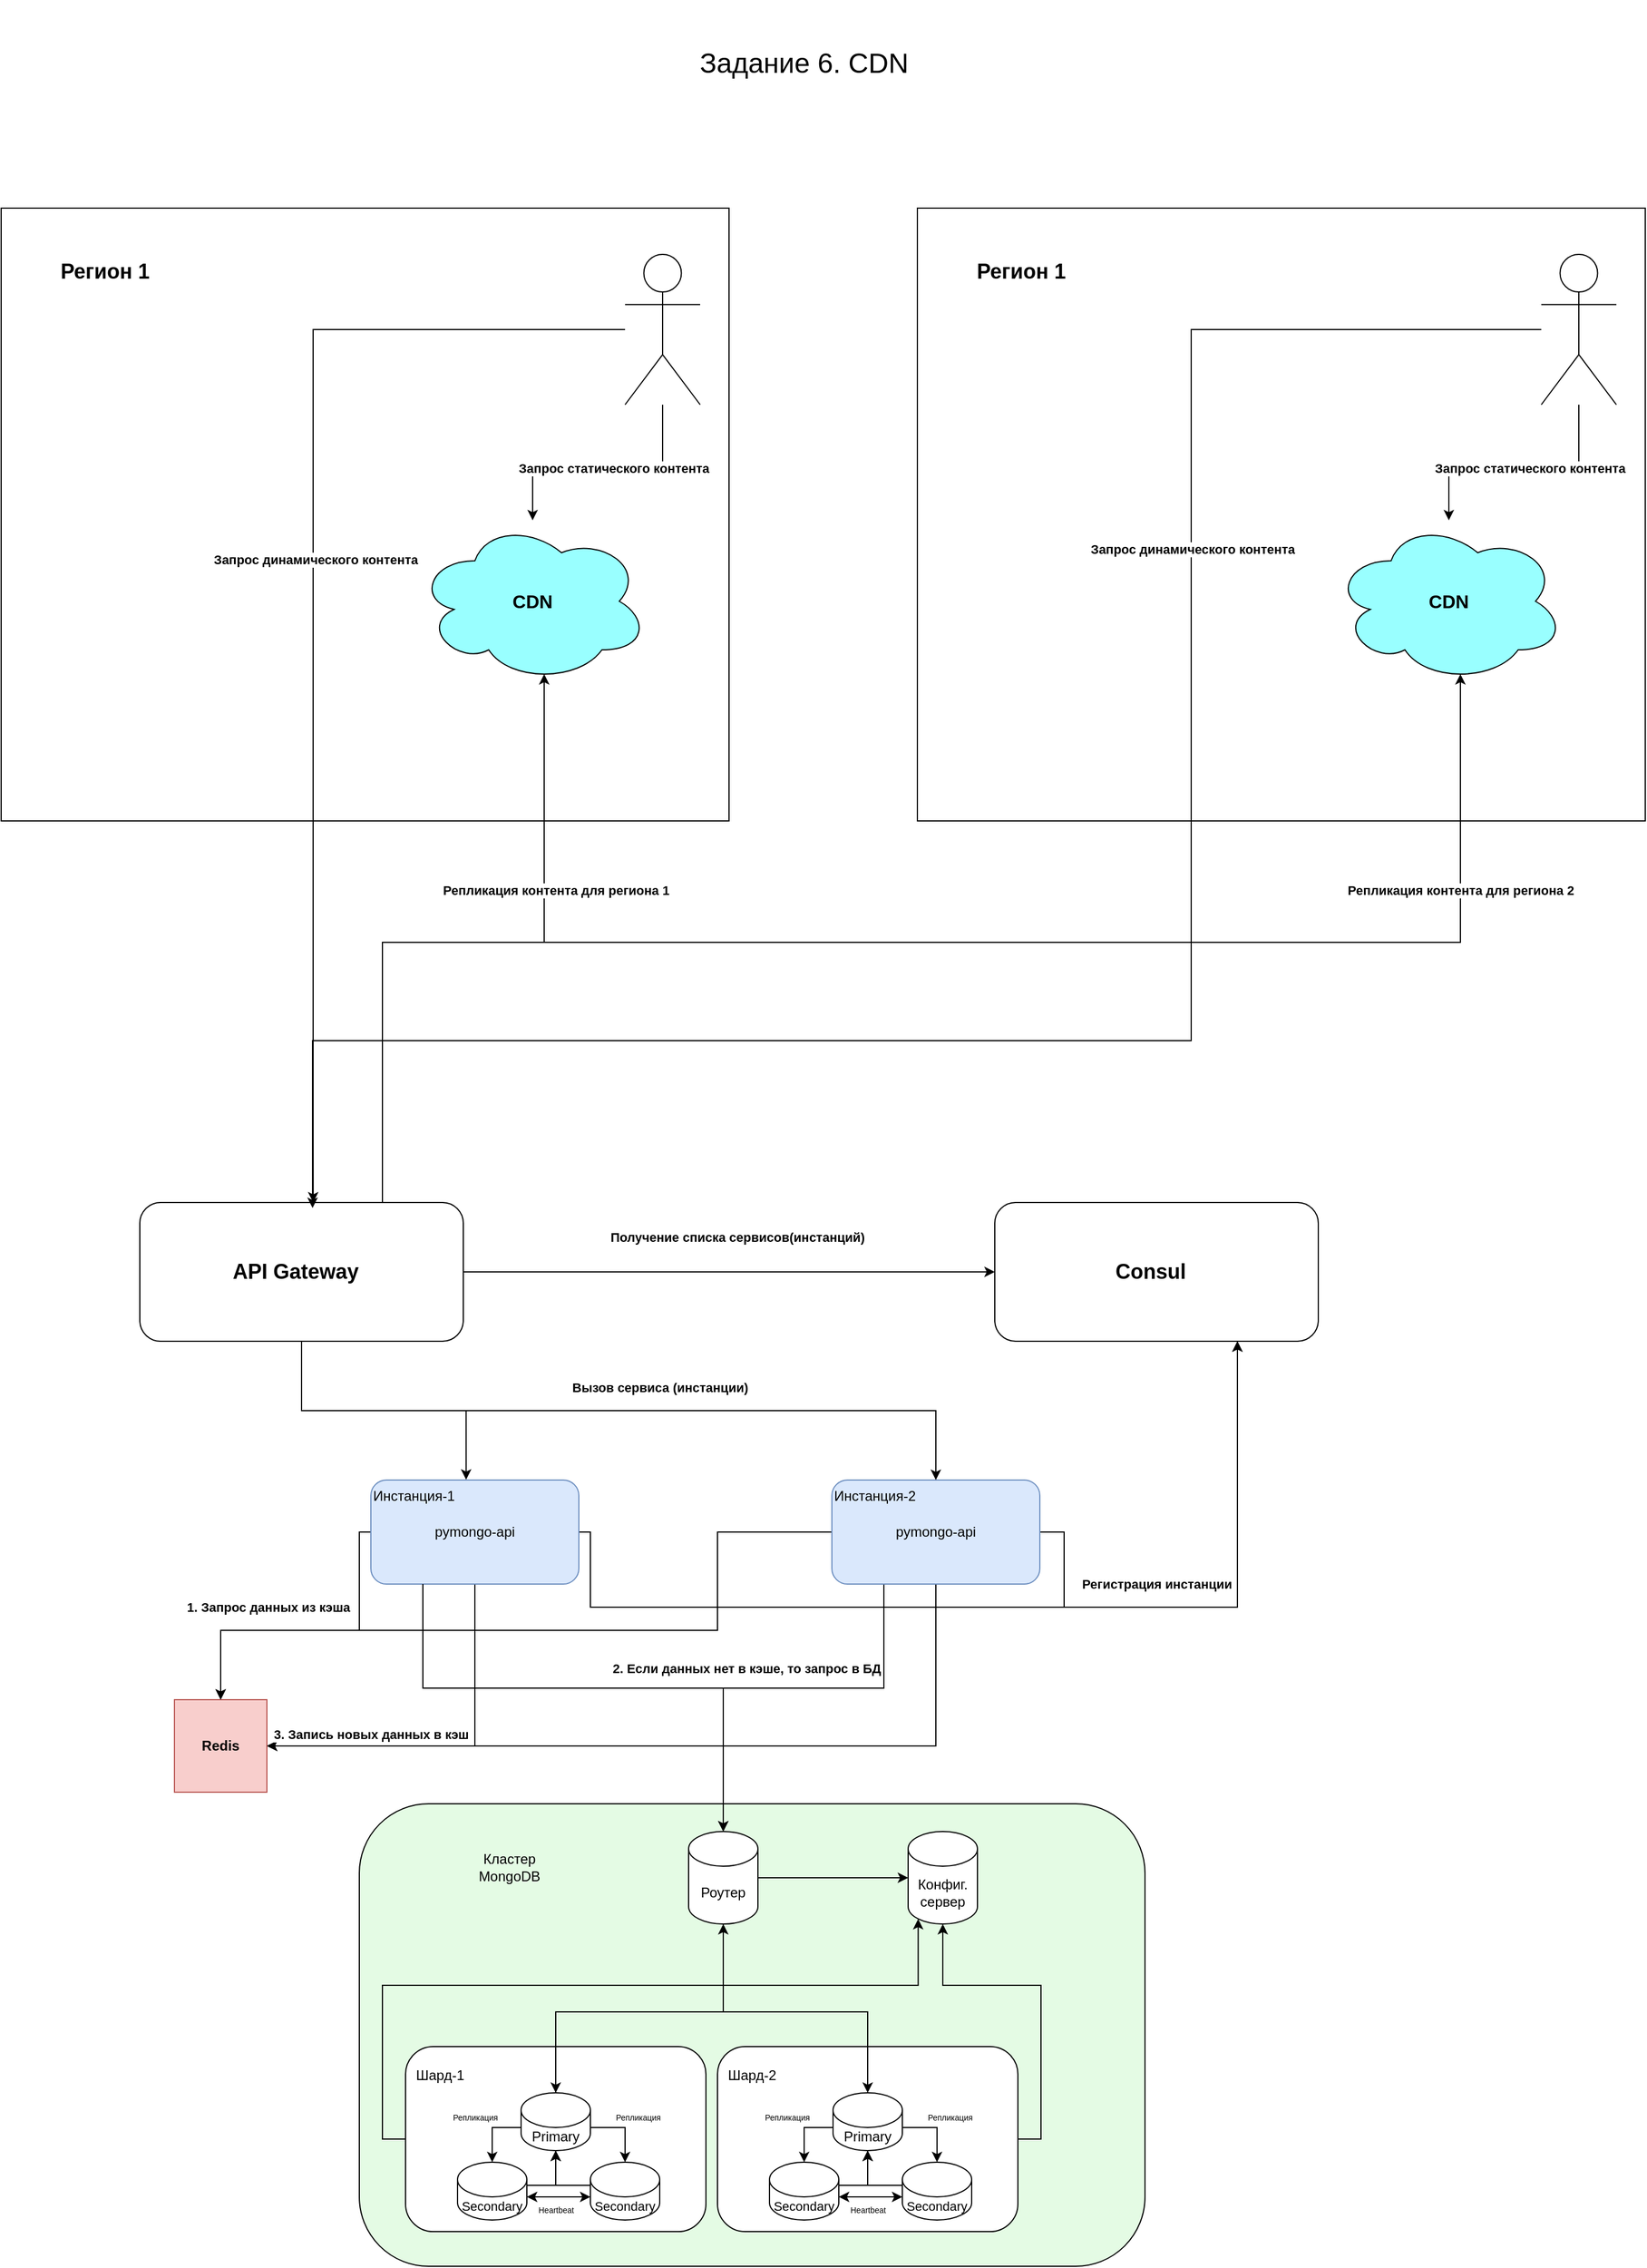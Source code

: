 <mxfile version="24.7.17">
  <diagram name="Page-1" id="-H_mtQnk-PTXWXPvYvuk">
    <mxGraphModel dx="1062" dy="2279" grid="1" gridSize="10" guides="1" tooltips="1" connect="1" arrows="1" fold="1" page="1" pageScale="1" pageWidth="1169" pageHeight="827" math="0" shadow="0">
      <root>
        <mxCell id="0" />
        <mxCell id="1" parent="0" />
        <mxCell id="JikTYuWjfZVvxx-_3Zb4-166" value="" style="rounded=0;whiteSpace=wrap;html=1;" parent="1" vertex="1">
          <mxGeometry x="330" y="-980" width="630" height="530" as="geometry" />
        </mxCell>
        <mxCell id="u2DICDxHQvClA-u2kyfJ-1" value="Задание 6.&amp;nbsp;CDN" style="text;strokeColor=none;align=center;fillColor=none;html=1;verticalAlign=middle;whiteSpace=wrap;rounded=0;fontSize=24;" parent="1" vertex="1">
          <mxGeometry x="860" y="-1160" width="330" height="110" as="geometry" />
        </mxCell>
        <mxCell id="JikTYuWjfZVvxx-_3Zb4-149" value="" style="group" parent="1" vertex="1" connectable="0">
          <mxGeometry x="450" y="-120" width="280" height="120" as="geometry" />
        </mxCell>
        <mxCell id="JikTYuWjfZVvxx-_3Zb4-47" value="" style="rounded=1;whiteSpace=wrap;html=1;" parent="JikTYuWjfZVvxx-_3Zb4-149" vertex="1">
          <mxGeometry width="280" height="120" as="geometry" />
        </mxCell>
        <mxCell id="JikTYuWjfZVvxx-_3Zb4-147" value="API Gateway" style="text;html=1;align=center;verticalAlign=middle;whiteSpace=wrap;rounded=0;fontSize=18;fontStyle=1" parent="JikTYuWjfZVvxx-_3Zb4-149" vertex="1">
          <mxGeometry x="75" y="45" width="120" height="30" as="geometry" />
        </mxCell>
        <mxCell id="JikTYuWjfZVvxx-_3Zb4-151" value="" style="group" parent="1" vertex="1" connectable="0">
          <mxGeometry x="1190" y="-120" width="280" height="120" as="geometry" />
        </mxCell>
        <mxCell id="JikTYuWjfZVvxx-_3Zb4-152" value="" style="rounded=1;whiteSpace=wrap;html=1;" parent="JikTYuWjfZVvxx-_3Zb4-151" vertex="1">
          <mxGeometry width="280" height="120" as="geometry" />
        </mxCell>
        <mxCell id="JikTYuWjfZVvxx-_3Zb4-153" value="Consul" style="text;html=1;align=center;verticalAlign=middle;whiteSpace=wrap;rounded=0;fontSize=18;fontStyle=1" parent="JikTYuWjfZVvxx-_3Zb4-151" vertex="1">
          <mxGeometry x="75" y="45" width="120" height="30" as="geometry" />
        </mxCell>
        <mxCell id="JikTYuWjfZVvxx-_3Zb4-154" style="edgeStyle=orthogonalEdgeStyle;rounded=0;orthogonalLoop=1;jettySize=auto;html=1;" parent="1" source="JikTYuWjfZVvxx-_3Zb4-47" target="JikTYuWjfZVvxx-_3Zb4-152" edge="1">
          <mxGeometry relative="1" as="geometry" />
        </mxCell>
        <mxCell id="JikTYuWjfZVvxx-_3Zb4-155" value="Получение списка сервисов(инстанций)" style="edgeLabel;html=1;align=center;verticalAlign=middle;resizable=0;points=[];fontStyle=1" parent="JikTYuWjfZVvxx-_3Zb4-154" vertex="1" connectable="0">
          <mxGeometry x="0.035" relative="1" as="geometry">
            <mxPoint x="-1" y="-30" as="offset" />
          </mxGeometry>
        </mxCell>
        <mxCell id="JikTYuWjfZVvxx-_3Zb4-161" value="" style="shape=umlActor;verticalLabelPosition=bottom;verticalAlign=top;html=1;outlineConnect=0;" parent="1" vertex="1">
          <mxGeometry x="870" y="-940" width="65" height="130" as="geometry" />
        </mxCell>
        <mxCell id="JikTYuWjfZVvxx-_3Zb4-168" value="Регион 1" style="text;html=1;align=center;verticalAlign=middle;whiteSpace=wrap;rounded=0;fontSize=18;fontStyle=1" parent="1" vertex="1">
          <mxGeometry x="360" y="-940" width="120" height="30" as="geometry" />
        </mxCell>
        <mxCell id="JikTYuWjfZVvxx-_3Zb4-162" style="edgeStyle=orthogonalEdgeStyle;rounded=0;orthogonalLoop=1;jettySize=auto;html=1;entryX=0.536;entryY=0;entryDx=0;entryDy=0;entryPerimeter=0;" parent="1" source="JikTYuWjfZVvxx-_3Zb4-161" target="JikTYuWjfZVvxx-_3Zb4-47" edge="1">
          <mxGeometry relative="1" as="geometry">
            <Array as="points">
              <mxPoint x="600" y="-180" />
              <mxPoint x="600" y="-180" />
            </Array>
          </mxGeometry>
        </mxCell>
        <mxCell id="JikTYuWjfZVvxx-_3Zb4-178" value="Запрос динамического контента" style="edgeLabel;html=1;align=center;verticalAlign=middle;resizable=0;points=[];fontStyle=1" parent="JikTYuWjfZVvxx-_3Zb4-162" vertex="1" connectable="0">
          <mxGeometry x="-0.086" y="2" relative="1" as="geometry">
            <mxPoint as="offset" />
          </mxGeometry>
        </mxCell>
        <mxCell id="JikTYuWjfZVvxx-_3Zb4-169" value="" style="edgeStyle=orthogonalEdgeStyle;rounded=0;orthogonalLoop=1;jettySize=auto;html=1;" parent="1" source="JikTYuWjfZVvxx-_3Zb4-161" target="JikTYuWjfZVvxx-_3Zb4-164" edge="1">
          <mxGeometry relative="1" as="geometry" />
        </mxCell>
        <mxCell id="JikTYuWjfZVvxx-_3Zb4-179" value="Запрос статического контента" style="edgeLabel;html=1;align=center;verticalAlign=middle;resizable=0;points=[];fontStyle=1" parent="JikTYuWjfZVvxx-_3Zb4-169" vertex="1" connectable="0">
          <mxGeometry x="-0.131" y="5" relative="1" as="geometry">
            <mxPoint as="offset" />
          </mxGeometry>
        </mxCell>
        <mxCell id="JikTYuWjfZVvxx-_3Zb4-164" value="&lt;font size=&quot;1&quot; style=&quot;&quot;&gt;&lt;b style=&quot;font-size: 16px;&quot;&gt;CDN&lt;/b&gt;&lt;/font&gt;" style="ellipse;shape=cloud;whiteSpace=wrap;html=1;fillColor=#99ffff;" parent="1" vertex="1">
          <mxGeometry x="690" y="-710" width="200" height="140" as="geometry" />
        </mxCell>
        <mxCell id="JikTYuWjfZVvxx-_3Zb4-180" style="edgeStyle=orthogonalEdgeStyle;rounded=0;orthogonalLoop=1;jettySize=auto;html=1;exitX=0.75;exitY=0;exitDx=0;exitDy=0;entryX=0.55;entryY=0.95;entryDx=0;entryDy=0;entryPerimeter=0;" parent="1" source="JikTYuWjfZVvxx-_3Zb4-47" target="JikTYuWjfZVvxx-_3Zb4-164" edge="1">
          <mxGeometry relative="1" as="geometry" />
        </mxCell>
        <mxCell id="JikTYuWjfZVvxx-_3Zb4-181" value="Репликация контента для региона 1" style="edgeLabel;html=1;align=center;verticalAlign=middle;resizable=0;points=[];fontStyle=1" parent="JikTYuWjfZVvxx-_3Zb4-180" vertex="1" connectable="0">
          <mxGeometry x="-0.075" y="-1" relative="1" as="geometry">
            <mxPoint x="99" y="-46" as="offset" />
          </mxGeometry>
        </mxCell>
        <mxCell id="JikTYuWjfZVvxx-_3Zb4-183" value="" style="rounded=0;whiteSpace=wrap;html=1;" parent="1" vertex="1">
          <mxGeometry x="1123" y="-980" width="630" height="530" as="geometry" />
        </mxCell>
        <mxCell id="JikTYuWjfZVvxx-_3Zb4-184" value="" style="shape=umlActor;verticalLabelPosition=bottom;verticalAlign=top;html=1;outlineConnect=0;" parent="1" vertex="1">
          <mxGeometry x="1663" y="-940" width="65" height="130" as="geometry" />
        </mxCell>
        <mxCell id="JikTYuWjfZVvxx-_3Zb4-185" value="Регион 1" style="text;html=1;align=center;verticalAlign=middle;whiteSpace=wrap;rounded=0;fontSize=18;fontStyle=1" parent="1" vertex="1">
          <mxGeometry x="1153" y="-940" width="120" height="30" as="geometry" />
        </mxCell>
        <mxCell id="JikTYuWjfZVvxx-_3Zb4-187" value="" style="edgeStyle=orthogonalEdgeStyle;rounded=0;orthogonalLoop=1;jettySize=auto;html=1;" parent="1" source="JikTYuWjfZVvxx-_3Zb4-184" target="JikTYuWjfZVvxx-_3Zb4-189" edge="1">
          <mxGeometry relative="1" as="geometry" />
        </mxCell>
        <mxCell id="JikTYuWjfZVvxx-_3Zb4-188" value="Запрос статического контента" style="edgeLabel;html=1;align=center;verticalAlign=middle;resizable=0;points=[];fontStyle=1" parent="JikTYuWjfZVvxx-_3Zb4-187" vertex="1" connectable="0">
          <mxGeometry x="-0.131" y="5" relative="1" as="geometry">
            <mxPoint as="offset" />
          </mxGeometry>
        </mxCell>
        <mxCell id="JikTYuWjfZVvxx-_3Zb4-189" value="&lt;font size=&quot;1&quot; style=&quot;&quot;&gt;&lt;b style=&quot;font-size: 16px;&quot;&gt;CDN&lt;/b&gt;&lt;/font&gt;" style="ellipse;shape=cloud;whiteSpace=wrap;html=1;fillColor=#99FFFF;" parent="1" vertex="1">
          <mxGeometry x="1483" y="-710" width="200" height="140" as="geometry" />
        </mxCell>
        <mxCell id="JikTYuWjfZVvxx-_3Zb4-191" style="edgeStyle=orthogonalEdgeStyle;rounded=0;orthogonalLoop=1;jettySize=auto;html=1;entryX=0.534;entryY=0.04;entryDx=0;entryDy=0;entryPerimeter=0;" parent="1" source="JikTYuWjfZVvxx-_3Zb4-184" target="JikTYuWjfZVvxx-_3Zb4-47" edge="1">
          <mxGeometry relative="1" as="geometry">
            <Array as="points">
              <mxPoint x="1360" y="-875" />
              <mxPoint x="1360" y="-260" />
              <mxPoint x="600" y="-260" />
            </Array>
          </mxGeometry>
        </mxCell>
        <mxCell id="JikTYuWjfZVvxx-_3Zb4-192" value="Запрос динамического контента" style="edgeLabel;html=1;align=center;verticalAlign=middle;resizable=0;points=[];fontStyle=1" parent="JikTYuWjfZVvxx-_3Zb4-191" vertex="1" connectable="0">
          <mxGeometry x="-0.46" y="1" relative="1" as="geometry">
            <mxPoint as="offset" />
          </mxGeometry>
        </mxCell>
        <mxCell id="JikTYuWjfZVvxx-_3Zb4-194" style="edgeStyle=orthogonalEdgeStyle;rounded=0;orthogonalLoop=1;jettySize=auto;html=1;exitX=0.75;exitY=0;exitDx=0;exitDy=0;entryX=0.55;entryY=0.95;entryDx=0;entryDy=0;entryPerimeter=0;" parent="1" source="JikTYuWjfZVvxx-_3Zb4-47" target="JikTYuWjfZVvxx-_3Zb4-189" edge="1">
          <mxGeometry relative="1" as="geometry" />
        </mxCell>
        <mxCell id="JikTYuWjfZVvxx-_3Zb4-195" value="Репликация контента для региона 2" style="edgeLabel;html=1;align=center;verticalAlign=middle;resizable=0;points=[];fontStyle=1" parent="JikTYuWjfZVvxx-_3Zb4-194" vertex="1" connectable="0">
          <mxGeometry x="0.732" relative="1" as="geometry">
            <mxPoint as="offset" />
          </mxGeometry>
        </mxCell>
        <mxCell id="cQZFcFk24G75QHKVD_d1-9" style="edgeStyle=orthogonalEdgeStyle;rounded=0;orthogonalLoop=1;jettySize=auto;html=1;entryX=0.75;entryY=1;entryDx=0;entryDy=0;" edge="1" parent="1" source="zA23MoTUsTF4_91t8viU-3" target="JikTYuWjfZVvxx-_3Zb4-152">
          <mxGeometry relative="1" as="geometry">
            <Array as="points">
              <mxPoint x="840" y="165" />
              <mxPoint x="840" y="230" />
              <mxPoint x="1400" y="230" />
            </Array>
          </mxGeometry>
        </mxCell>
        <mxCell id="cQZFcFk24G75QHKVD_d1-11" style="edgeStyle=orthogonalEdgeStyle;rounded=0;orthogonalLoop=1;jettySize=auto;html=1;exitX=0;exitY=0.5;exitDx=0;exitDy=0;entryX=0.5;entryY=0;entryDx=0;entryDy=0;" edge="1" parent="1" source="zA23MoTUsTF4_91t8viU-3" target="u2DICDxHQvClA-u2kyfJ-52">
          <mxGeometry relative="1" as="geometry">
            <Array as="points">
              <mxPoint x="640" y="165" />
              <mxPoint x="640" y="250" />
              <mxPoint x="520" y="250" />
            </Array>
          </mxGeometry>
        </mxCell>
        <mxCell id="cQZFcFk24G75QHKVD_d1-12" value="&lt;b&gt;1. Запрос данных из кэша&lt;/b&gt;" style="edgeLabel;html=1;align=center;verticalAlign=middle;resizable=0;points=[];" vertex="1" connectable="0" parent="cQZFcFk24G75QHKVD_d1-11">
          <mxGeometry x="-0.074" y="1" relative="1" as="geometry">
            <mxPoint x="-47" y="-21" as="offset" />
          </mxGeometry>
        </mxCell>
        <mxCell id="cQZFcFk24G75QHKVD_d1-17" style="edgeStyle=orthogonalEdgeStyle;rounded=0;orthogonalLoop=1;jettySize=auto;html=1;exitX=0.5;exitY=1;exitDx=0;exitDy=0;entryX=1;entryY=0.5;entryDx=0;entryDy=0;" edge="1" parent="1" source="zA23MoTUsTF4_91t8viU-3" target="u2DICDxHQvClA-u2kyfJ-52">
          <mxGeometry relative="1" as="geometry" />
        </mxCell>
        <mxCell id="zA23MoTUsTF4_91t8viU-3" value="pymongo-api" style="rounded=1;whiteSpace=wrap;html=1;fillColor=#dae8fc;strokeColor=#6c8ebf;" parent="1" vertex="1">
          <mxGeometry x="650" y="120" width="180" height="90" as="geometry" />
        </mxCell>
        <mxCell id="u2DICDxHQvClA-u2kyfJ-52" value="&lt;b&gt;Redis&lt;/b&gt;" style="whiteSpace=wrap;html=1;aspect=fixed;fillColor=#f8cecc;strokeColor=#b85450;" parent="1" vertex="1">
          <mxGeometry x="480" y="310" width="80" height="80" as="geometry" />
        </mxCell>
        <mxCell id="cQZFcFk24G75QHKVD_d1-1" value="" style="group" vertex="1" connectable="0" parent="1">
          <mxGeometry x="640" y="400" width="680" height="400" as="geometry" />
        </mxCell>
        <mxCell id="u2DICDxHQvClA-u2kyfJ-12" value="" style="rounded=1;whiteSpace=wrap;html=1;container=0;fillColor=#E4FBE4;" parent="cQZFcFk24G75QHKVD_d1-1" vertex="1">
          <mxGeometry width="680" height="400" as="geometry" />
        </mxCell>
        <mxCell id="u2DICDxHQvClA-u2kyfJ-4" value="Роутер" style="shape=cylinder3;whiteSpace=wrap;html=1;boundedLbl=1;backgroundOutline=1;size=15;container=0;" parent="cQZFcFk24G75QHKVD_d1-1" vertex="1">
          <mxGeometry x="285" y="24" width="60" height="80" as="geometry" />
        </mxCell>
        <mxCell id="u2DICDxHQvClA-u2kyfJ-5" value="Конфиг. сервер" style="shape=cylinder3;whiteSpace=wrap;html=1;boundedLbl=1;backgroundOutline=1;size=15;container=0;" parent="cQZFcFk24G75QHKVD_d1-1" vertex="1">
          <mxGeometry x="475" y="24" width="60" height="80" as="geometry" />
        </mxCell>
        <mxCell id="u2DICDxHQvClA-u2kyfJ-6" style="edgeStyle=orthogonalEdgeStyle;rounded=0;orthogonalLoop=1;jettySize=auto;html=1;entryX=0;entryY=0.5;entryDx=0;entryDy=0;entryPerimeter=0;" parent="cQZFcFk24G75QHKVD_d1-1" source="u2DICDxHQvClA-u2kyfJ-4" target="u2DICDxHQvClA-u2kyfJ-5" edge="1">
          <mxGeometry relative="1" as="geometry" />
        </mxCell>
        <mxCell id="u2DICDxHQvClA-u2kyfJ-14" value="Кластер MongoDB" style="text;html=1;align=center;verticalAlign=middle;whiteSpace=wrap;rounded=0;container=0;" parent="cQZFcFk24G75QHKVD_d1-1" vertex="1">
          <mxGeometry x="100" y="40" width="60" height="30" as="geometry" />
        </mxCell>
        <mxCell id="u2DICDxHQvClA-u2kyfJ-25" value="" style="rounded=1;whiteSpace=wrap;html=1;" parent="cQZFcFk24G75QHKVD_d1-1" vertex="1">
          <mxGeometry x="40" y="210" width="260" height="160" as="geometry" />
        </mxCell>
        <mxCell id="u2DICDxHQvClA-u2kyfJ-16" value="&lt;font style=&quot;font-size: 11px;&quot;&gt;Secondary&lt;/font&gt;" style="shape=cylinder3;whiteSpace=wrap;html=1;boundedLbl=1;backgroundOutline=1;size=15;container=0;" parent="cQZFcFk24G75QHKVD_d1-1" vertex="1">
          <mxGeometry x="85" y="310" width="60" height="50" as="geometry" />
        </mxCell>
        <mxCell id="u2DICDxHQvClA-u2kyfJ-21" style="edgeStyle=orthogonalEdgeStyle;rounded=0;orthogonalLoop=1;jettySize=auto;html=1;exitX=1;exitY=0;exitDx=0;exitDy=30;exitPerimeter=0;" parent="cQZFcFk24G75QHKVD_d1-1" source="u2DICDxHQvClA-u2kyfJ-2" target="u2DICDxHQvClA-u2kyfJ-17" edge="1">
          <mxGeometry relative="1" as="geometry" />
        </mxCell>
        <mxCell id="u2DICDxHQvClA-u2kyfJ-34" value="&lt;font style=&quot;font-size: 7px;&quot;&gt;Репликация&lt;/font&gt;" style="edgeLabel;html=1;align=center;verticalAlign=middle;resizable=0;points=[];" parent="u2DICDxHQvClA-u2kyfJ-21" connectable="0" vertex="1">
          <mxGeometry x="-0.053" y="2" relative="1" as="geometry">
            <mxPoint x="12" y="-8" as="offset" />
          </mxGeometry>
        </mxCell>
        <mxCell id="u2DICDxHQvClA-u2kyfJ-2" value="Primary" style="shape=cylinder3;whiteSpace=wrap;html=1;boundedLbl=1;backgroundOutline=1;size=15;container=0;" parent="cQZFcFk24G75QHKVD_d1-1" vertex="1">
          <mxGeometry x="140" y="250" width="60" height="50" as="geometry" />
        </mxCell>
        <mxCell id="u2DICDxHQvClA-u2kyfJ-17" value="&lt;span style=&quot;font-size: 11px;&quot;&gt;Secondary&lt;/span&gt;" style="shape=cylinder3;whiteSpace=wrap;html=1;boundedLbl=1;backgroundOutline=1;size=15;container=0;" parent="cQZFcFk24G75QHKVD_d1-1" vertex="1">
          <mxGeometry x="200" y="310" width="60" height="50" as="geometry" />
        </mxCell>
        <mxCell id="u2DICDxHQvClA-u2kyfJ-18" style="edgeStyle=orthogonalEdgeStyle;rounded=0;orthogonalLoop=1;jettySize=auto;html=1;exitX=0;exitY=0;exitDx=0;exitDy=30;exitPerimeter=0;entryX=0.5;entryY=0;entryDx=0;entryDy=0;entryPerimeter=0;" parent="cQZFcFk24G75QHKVD_d1-1" source="u2DICDxHQvClA-u2kyfJ-2" target="u2DICDxHQvClA-u2kyfJ-16" edge="1">
          <mxGeometry relative="1" as="geometry" />
        </mxCell>
        <mxCell id="u2DICDxHQvClA-u2kyfJ-33" value="&lt;font style=&quot;font-size: 7px;&quot;&gt;Репликация&lt;/font&gt;" style="edgeLabel;html=1;align=center;verticalAlign=middle;resizable=0;points=[];" parent="u2DICDxHQvClA-u2kyfJ-18" connectable="0" vertex="1">
          <mxGeometry x="-0.331" relative="1" as="geometry">
            <mxPoint x="-22" y="-10" as="offset" />
          </mxGeometry>
        </mxCell>
        <mxCell id="u2DICDxHQvClA-u2kyfJ-24" value="" style="endArrow=classic;startArrow=classic;html=1;rounded=0;entryX=0;entryY=0;entryDx=0;entryDy=30;entryPerimeter=0;exitX=1;exitY=0;exitDx=0;exitDy=30;exitPerimeter=0;" parent="cQZFcFk24G75QHKVD_d1-1" source="u2DICDxHQvClA-u2kyfJ-16" target="u2DICDxHQvClA-u2kyfJ-17" edge="1">
          <mxGeometry width="50" height="50" relative="1" as="geometry">
            <mxPoint x="125" y="220" as="sourcePoint" />
            <mxPoint x="175" y="170" as="targetPoint" />
          </mxGeometry>
        </mxCell>
        <mxCell id="u2DICDxHQvClA-u2kyfJ-31" value="&lt;font style=&quot;font-size: 7px;&quot;&gt;Heartbeat&lt;/font&gt;" style="edgeLabel;html=1;align=center;verticalAlign=middle;resizable=0;points=[];" parent="u2DICDxHQvClA-u2kyfJ-24" connectable="0" vertex="1">
          <mxGeometry x="-0.069" y="1" relative="1" as="geometry">
            <mxPoint x="-1" y="11" as="offset" />
          </mxGeometry>
        </mxCell>
        <mxCell id="u2DICDxHQvClA-u2kyfJ-26" value="Шард-1" style="text;html=1;align=center;verticalAlign=middle;whiteSpace=wrap;rounded=0;" parent="cQZFcFk24G75QHKVD_d1-1" vertex="1">
          <mxGeometry x="40" y="220" width="60" height="30" as="geometry" />
        </mxCell>
        <mxCell id="u2DICDxHQvClA-u2kyfJ-29" style="edgeStyle=orthogonalEdgeStyle;rounded=0;orthogonalLoop=1;jettySize=auto;html=1;exitX=1;exitY=0;exitDx=0;exitDy=20;exitPerimeter=0;entryX=0.5;entryY=1;entryDx=0;entryDy=0;entryPerimeter=0;" parent="cQZFcFk24G75QHKVD_d1-1" source="u2DICDxHQvClA-u2kyfJ-16" target="u2DICDxHQvClA-u2kyfJ-2" edge="1">
          <mxGeometry relative="1" as="geometry" />
        </mxCell>
        <mxCell id="u2DICDxHQvClA-u2kyfJ-30" style="edgeStyle=orthogonalEdgeStyle;rounded=0;orthogonalLoop=1;jettySize=auto;html=1;exitX=0;exitY=0;exitDx=0;exitDy=20;exitPerimeter=0;entryX=0.5;entryY=1;entryDx=0;entryDy=0;entryPerimeter=0;" parent="cQZFcFk24G75QHKVD_d1-1" source="u2DICDxHQvClA-u2kyfJ-17" target="u2DICDxHQvClA-u2kyfJ-2" edge="1">
          <mxGeometry relative="1" as="geometry" />
        </mxCell>
        <mxCell id="u2DICDxHQvClA-u2kyfJ-8" style="edgeStyle=orthogonalEdgeStyle;rounded=0;orthogonalLoop=1;jettySize=auto;html=1;exitX=0.5;exitY=1;exitDx=0;exitDy=0;exitPerimeter=0;entryX=0.5;entryY=0;entryDx=0;entryDy=0;entryPerimeter=0;" parent="cQZFcFk24G75QHKVD_d1-1" source="u2DICDxHQvClA-u2kyfJ-4" target="u2DICDxHQvClA-u2kyfJ-2" edge="1">
          <mxGeometry relative="1" as="geometry">
            <Array as="points">
              <mxPoint x="315" y="180" />
              <mxPoint x="170" y="180" />
            </Array>
          </mxGeometry>
        </mxCell>
        <mxCell id="u2DICDxHQvClA-u2kyfJ-32" style="edgeStyle=orthogonalEdgeStyle;rounded=0;orthogonalLoop=1;jettySize=auto;html=1;exitX=0.5;exitY=0;exitDx=0;exitDy=0;exitPerimeter=0;entryX=0.5;entryY=1;entryDx=0;entryDy=0;entryPerimeter=0;" parent="cQZFcFk24G75QHKVD_d1-1" source="u2DICDxHQvClA-u2kyfJ-2" target="u2DICDxHQvClA-u2kyfJ-4" edge="1">
          <mxGeometry relative="1" as="geometry">
            <Array as="points">
              <mxPoint x="170" y="180" />
              <mxPoint x="315" y="180" />
            </Array>
          </mxGeometry>
        </mxCell>
        <mxCell id="u2DICDxHQvClA-u2kyfJ-35" value="" style="rounded=1;whiteSpace=wrap;html=1;" parent="cQZFcFk24G75QHKVD_d1-1" vertex="1">
          <mxGeometry x="310" y="210" width="260" height="160" as="geometry" />
        </mxCell>
        <mxCell id="u2DICDxHQvClA-u2kyfJ-36" value="&lt;font style=&quot;font-size: 11px;&quot;&gt;Secondary&lt;/font&gt;" style="shape=cylinder3;whiteSpace=wrap;html=1;boundedLbl=1;backgroundOutline=1;size=15;container=0;" parent="cQZFcFk24G75QHKVD_d1-1" vertex="1">
          <mxGeometry x="355" y="310" width="60" height="50" as="geometry" />
        </mxCell>
        <mxCell id="u2DICDxHQvClA-u2kyfJ-37" style="edgeStyle=orthogonalEdgeStyle;rounded=0;orthogonalLoop=1;jettySize=auto;html=1;exitX=1;exitY=0;exitDx=0;exitDy=30;exitPerimeter=0;" parent="cQZFcFk24G75QHKVD_d1-1" source="u2DICDxHQvClA-u2kyfJ-39" target="u2DICDxHQvClA-u2kyfJ-40" edge="1">
          <mxGeometry relative="1" as="geometry" />
        </mxCell>
        <mxCell id="u2DICDxHQvClA-u2kyfJ-38" value="&lt;font style=&quot;font-size: 7px;&quot;&gt;Репликация&lt;/font&gt;" style="edgeLabel;html=1;align=center;verticalAlign=middle;resizable=0;points=[];" parent="u2DICDxHQvClA-u2kyfJ-37" connectable="0" vertex="1">
          <mxGeometry x="-0.053" y="2" relative="1" as="geometry">
            <mxPoint x="12" y="-8" as="offset" />
          </mxGeometry>
        </mxCell>
        <mxCell id="u2DICDxHQvClA-u2kyfJ-39" value="Primary" style="shape=cylinder3;whiteSpace=wrap;html=1;boundedLbl=1;backgroundOutline=1;size=15;container=0;" parent="cQZFcFk24G75QHKVD_d1-1" vertex="1">
          <mxGeometry x="410" y="250" width="60" height="50" as="geometry" />
        </mxCell>
        <mxCell id="u2DICDxHQvClA-u2kyfJ-40" value="&lt;span style=&quot;font-size: 11px;&quot;&gt;Secondary&lt;/span&gt;" style="shape=cylinder3;whiteSpace=wrap;html=1;boundedLbl=1;backgroundOutline=1;size=15;container=0;" parent="cQZFcFk24G75QHKVD_d1-1" vertex="1">
          <mxGeometry x="470" y="310" width="60" height="50" as="geometry" />
        </mxCell>
        <mxCell id="u2DICDxHQvClA-u2kyfJ-41" style="edgeStyle=orthogonalEdgeStyle;rounded=0;orthogonalLoop=1;jettySize=auto;html=1;exitX=0;exitY=0;exitDx=0;exitDy=30;exitPerimeter=0;entryX=0.5;entryY=0;entryDx=0;entryDy=0;entryPerimeter=0;" parent="cQZFcFk24G75QHKVD_d1-1" source="u2DICDxHQvClA-u2kyfJ-39" target="u2DICDxHQvClA-u2kyfJ-36" edge="1">
          <mxGeometry relative="1" as="geometry" />
        </mxCell>
        <mxCell id="u2DICDxHQvClA-u2kyfJ-42" value="&lt;font style=&quot;font-size: 7px;&quot;&gt;Репликация&lt;/font&gt;" style="edgeLabel;html=1;align=center;verticalAlign=middle;resizable=0;points=[];" parent="u2DICDxHQvClA-u2kyfJ-41" connectable="0" vertex="1">
          <mxGeometry x="-0.331" relative="1" as="geometry">
            <mxPoint x="-22" y="-10" as="offset" />
          </mxGeometry>
        </mxCell>
        <mxCell id="u2DICDxHQvClA-u2kyfJ-43" value="" style="endArrow=classic;startArrow=classic;html=1;rounded=0;entryX=0;entryY=0;entryDx=0;entryDy=30;entryPerimeter=0;exitX=1;exitY=0;exitDx=0;exitDy=30;exitPerimeter=0;" parent="cQZFcFk24G75QHKVD_d1-1" source="u2DICDxHQvClA-u2kyfJ-36" target="u2DICDxHQvClA-u2kyfJ-40" edge="1">
          <mxGeometry width="50" height="50" relative="1" as="geometry">
            <mxPoint x="395" y="220" as="sourcePoint" />
            <mxPoint x="445" y="170" as="targetPoint" />
          </mxGeometry>
        </mxCell>
        <mxCell id="u2DICDxHQvClA-u2kyfJ-44" value="&lt;font style=&quot;font-size: 7px;&quot;&gt;Heartbeat&lt;/font&gt;" style="edgeLabel;html=1;align=center;verticalAlign=middle;resizable=0;points=[];" parent="u2DICDxHQvClA-u2kyfJ-43" connectable="0" vertex="1">
          <mxGeometry x="-0.069" y="1" relative="1" as="geometry">
            <mxPoint x="-1" y="11" as="offset" />
          </mxGeometry>
        </mxCell>
        <mxCell id="u2DICDxHQvClA-u2kyfJ-45" value="Шард-2" style="text;html=1;align=center;verticalAlign=middle;whiteSpace=wrap;rounded=0;" parent="cQZFcFk24G75QHKVD_d1-1" vertex="1">
          <mxGeometry x="310" y="220" width="60" height="30" as="geometry" />
        </mxCell>
        <mxCell id="u2DICDxHQvClA-u2kyfJ-46" style="edgeStyle=orthogonalEdgeStyle;rounded=0;orthogonalLoop=1;jettySize=auto;html=1;exitX=1;exitY=0;exitDx=0;exitDy=20;exitPerimeter=0;entryX=0.5;entryY=1;entryDx=0;entryDy=0;entryPerimeter=0;" parent="cQZFcFk24G75QHKVD_d1-1" source="u2DICDxHQvClA-u2kyfJ-36" target="u2DICDxHQvClA-u2kyfJ-39" edge="1">
          <mxGeometry relative="1" as="geometry" />
        </mxCell>
        <mxCell id="u2DICDxHQvClA-u2kyfJ-47" style="edgeStyle=orthogonalEdgeStyle;rounded=0;orthogonalLoop=1;jettySize=auto;html=1;exitX=0;exitY=0;exitDx=0;exitDy=20;exitPerimeter=0;entryX=0.5;entryY=1;entryDx=0;entryDy=0;entryPerimeter=0;" parent="cQZFcFk24G75QHKVD_d1-1" source="u2DICDxHQvClA-u2kyfJ-40" target="u2DICDxHQvClA-u2kyfJ-39" edge="1">
          <mxGeometry relative="1" as="geometry" />
        </mxCell>
        <mxCell id="u2DICDxHQvClA-u2kyfJ-48" style="edgeStyle=orthogonalEdgeStyle;rounded=0;orthogonalLoop=1;jettySize=auto;html=1;entryX=0.5;entryY=0;entryDx=0;entryDy=0;entryPerimeter=0;" parent="cQZFcFk24G75QHKVD_d1-1" source="u2DICDxHQvClA-u2kyfJ-4" target="u2DICDxHQvClA-u2kyfJ-39" edge="1">
          <mxGeometry relative="1" as="geometry">
            <Array as="points">
              <mxPoint x="315" y="180" />
              <mxPoint x="440" y="180" />
            </Array>
          </mxGeometry>
        </mxCell>
        <mxCell id="u2DICDxHQvClA-u2kyfJ-50" style="edgeStyle=orthogonalEdgeStyle;rounded=0;orthogonalLoop=1;jettySize=auto;html=1;exitX=1;exitY=0.5;exitDx=0;exitDy=0;entryX=0.5;entryY=1;entryDx=0;entryDy=0;entryPerimeter=0;" parent="cQZFcFk24G75QHKVD_d1-1" source="u2DICDxHQvClA-u2kyfJ-35" target="u2DICDxHQvClA-u2kyfJ-5" edge="1">
          <mxGeometry relative="1" as="geometry" />
        </mxCell>
        <mxCell id="u2DICDxHQvClA-u2kyfJ-51" style="edgeStyle=orthogonalEdgeStyle;rounded=0;orthogonalLoop=1;jettySize=auto;html=1;exitX=0;exitY=0.5;exitDx=0;exitDy=0;entryX=0.145;entryY=1;entryDx=0;entryDy=-4.35;entryPerimeter=0;" parent="cQZFcFk24G75QHKVD_d1-1" source="u2DICDxHQvClA-u2kyfJ-25" target="u2DICDxHQvClA-u2kyfJ-5" edge="1">
          <mxGeometry relative="1" as="geometry" />
        </mxCell>
        <mxCell id="cQZFcFk24G75QHKVD_d1-8" style="edgeStyle=orthogonalEdgeStyle;rounded=0;orthogonalLoop=1;jettySize=auto;html=1;entryX=0.75;entryY=1;entryDx=0;entryDy=0;" edge="1" parent="1" source="cQZFcFk24G75QHKVD_d1-2" target="JikTYuWjfZVvxx-_3Zb4-152">
          <mxGeometry relative="1" as="geometry">
            <Array as="points">
              <mxPoint x="1250" y="165" />
              <mxPoint x="1250" y="230" />
              <mxPoint x="1400" y="230" />
            </Array>
          </mxGeometry>
        </mxCell>
        <mxCell id="cQZFcFk24G75QHKVD_d1-10" value="&lt;b&gt;Регистрация инстанции&lt;/b&gt;" style="edgeLabel;html=1;align=center;verticalAlign=middle;resizable=0;points=[];" vertex="1" connectable="0" parent="cQZFcFk24G75QHKVD_d1-8">
          <mxGeometry x="-0.204" relative="1" as="geometry">
            <mxPoint x="-20" y="-20" as="offset" />
          </mxGeometry>
        </mxCell>
        <mxCell id="cQZFcFk24G75QHKVD_d1-13" style="edgeStyle=orthogonalEdgeStyle;rounded=0;orthogonalLoop=1;jettySize=auto;html=1;exitX=0;exitY=0.5;exitDx=0;exitDy=0;entryX=0.5;entryY=0;entryDx=0;entryDy=0;" edge="1" parent="1" source="cQZFcFk24G75QHKVD_d1-2" target="u2DICDxHQvClA-u2kyfJ-52">
          <mxGeometry relative="1" as="geometry">
            <Array as="points">
              <mxPoint x="950" y="165" />
              <mxPoint x="950" y="250" />
              <mxPoint x="520" y="250" />
            </Array>
          </mxGeometry>
        </mxCell>
        <mxCell id="cQZFcFk24G75QHKVD_d1-15" style="edgeStyle=orthogonalEdgeStyle;rounded=0;orthogonalLoop=1;jettySize=auto;html=1;exitX=0.25;exitY=1;exitDx=0;exitDy=0;entryX=0.5;entryY=0;entryDx=0;entryDy=0;entryPerimeter=0;" edge="1" parent="1" source="cQZFcFk24G75QHKVD_d1-2" target="u2DICDxHQvClA-u2kyfJ-4">
          <mxGeometry relative="1" as="geometry">
            <mxPoint x="1010.0" y="340" as="targetPoint" />
            <Array as="points">
              <mxPoint x="1094" y="300" />
              <mxPoint x="955" y="300" />
            </Array>
          </mxGeometry>
        </mxCell>
        <mxCell id="cQZFcFk24G75QHKVD_d1-18" style="edgeStyle=orthogonalEdgeStyle;rounded=0;orthogonalLoop=1;jettySize=auto;html=1;exitX=0.5;exitY=1;exitDx=0;exitDy=0;entryX=1;entryY=0.5;entryDx=0;entryDy=0;" edge="1" parent="1" source="cQZFcFk24G75QHKVD_d1-2" target="u2DICDxHQvClA-u2kyfJ-52">
          <mxGeometry relative="1" as="geometry" />
        </mxCell>
        <mxCell id="cQZFcFk24G75QHKVD_d1-19" value="&lt;b&gt;3. Запись новых данных в кэш&lt;/b&gt;" style="edgeLabel;html=1;align=center;verticalAlign=middle;resizable=0;points=[];" vertex="1" connectable="0" parent="cQZFcFk24G75QHKVD_d1-18">
          <mxGeometry x="0.622" y="-1" relative="1" as="geometry">
            <mxPoint x="-46" y="-9" as="offset" />
          </mxGeometry>
        </mxCell>
        <mxCell id="cQZFcFk24G75QHKVD_d1-2" value="pymongo-api" style="rounded=1;whiteSpace=wrap;html=1;fillColor=#dae8fc;strokeColor=#6c8ebf;" vertex="1" parent="1">
          <mxGeometry x="1049" y="120" width="180" height="90" as="geometry" />
        </mxCell>
        <mxCell id="cQZFcFk24G75QHKVD_d1-3" style="edgeStyle=orthogonalEdgeStyle;rounded=0;orthogonalLoop=1;jettySize=auto;html=1;entryX=0.458;entryY=-0.003;entryDx=0;entryDy=0;entryPerimeter=0;" edge="1" parent="1" source="JikTYuWjfZVvxx-_3Zb4-47" target="zA23MoTUsTF4_91t8viU-3">
          <mxGeometry relative="1" as="geometry" />
        </mxCell>
        <mxCell id="cQZFcFk24G75QHKVD_d1-5" style="edgeStyle=orthogonalEdgeStyle;rounded=0;orthogonalLoop=1;jettySize=auto;html=1;entryX=0.5;entryY=0;entryDx=0;entryDy=0;" edge="1" parent="1" source="JikTYuWjfZVvxx-_3Zb4-47" target="cQZFcFk24G75QHKVD_d1-2">
          <mxGeometry relative="1" as="geometry">
            <Array as="points">
              <mxPoint x="590" y="60" />
              <mxPoint x="1139" y="60" />
            </Array>
          </mxGeometry>
        </mxCell>
        <mxCell id="cQZFcFk24G75QHKVD_d1-7" value="&lt;b&gt;Вызов сервиса (инстанции)&lt;/b&gt;" style="edgeLabel;html=1;align=center;verticalAlign=middle;resizable=0;points=[];" vertex="1" connectable="0" parent="cQZFcFk24G75QHKVD_d1-5">
          <mxGeometry x="0.106" y="1" relative="1" as="geometry">
            <mxPoint y="-19" as="offset" />
          </mxGeometry>
        </mxCell>
        <mxCell id="cQZFcFk24G75QHKVD_d1-14" style="edgeStyle=orthogonalEdgeStyle;rounded=0;orthogonalLoop=1;jettySize=auto;html=1;exitX=0.25;exitY=1;exitDx=0;exitDy=0;" edge="1" parent="1" source="zA23MoTUsTF4_91t8viU-3" target="u2DICDxHQvClA-u2kyfJ-4">
          <mxGeometry relative="1" as="geometry">
            <Array as="points">
              <mxPoint x="695" y="300" />
              <mxPoint x="955" y="300" />
            </Array>
          </mxGeometry>
        </mxCell>
        <mxCell id="cQZFcFk24G75QHKVD_d1-16" value="&lt;b&gt;2. Если данных нет в кэше, то запрос в БД&lt;/b&gt;" style="edgeLabel;html=1;align=center;verticalAlign=middle;resizable=0;points=[];" vertex="1" connectable="0" parent="cQZFcFk24G75QHKVD_d1-14">
          <mxGeometry x="0.378" relative="1" as="geometry">
            <mxPoint x="43" y="-17" as="offset" />
          </mxGeometry>
        </mxCell>
        <mxCell id="cQZFcFk24G75QHKVD_d1-21" value="Инстанция-2" style="text;whiteSpace=wrap;html=1;" vertex="1" parent="1">
          <mxGeometry x="1049" y="120" width="77" height="30" as="geometry" />
        </mxCell>
        <mxCell id="cQZFcFk24G75QHKVD_d1-22" value="Инстанция-1" style="text;whiteSpace=wrap;html=1;" vertex="1" parent="1">
          <mxGeometry x="650" y="120" width="77" height="30" as="geometry" />
        </mxCell>
      </root>
    </mxGraphModel>
  </diagram>
</mxfile>
